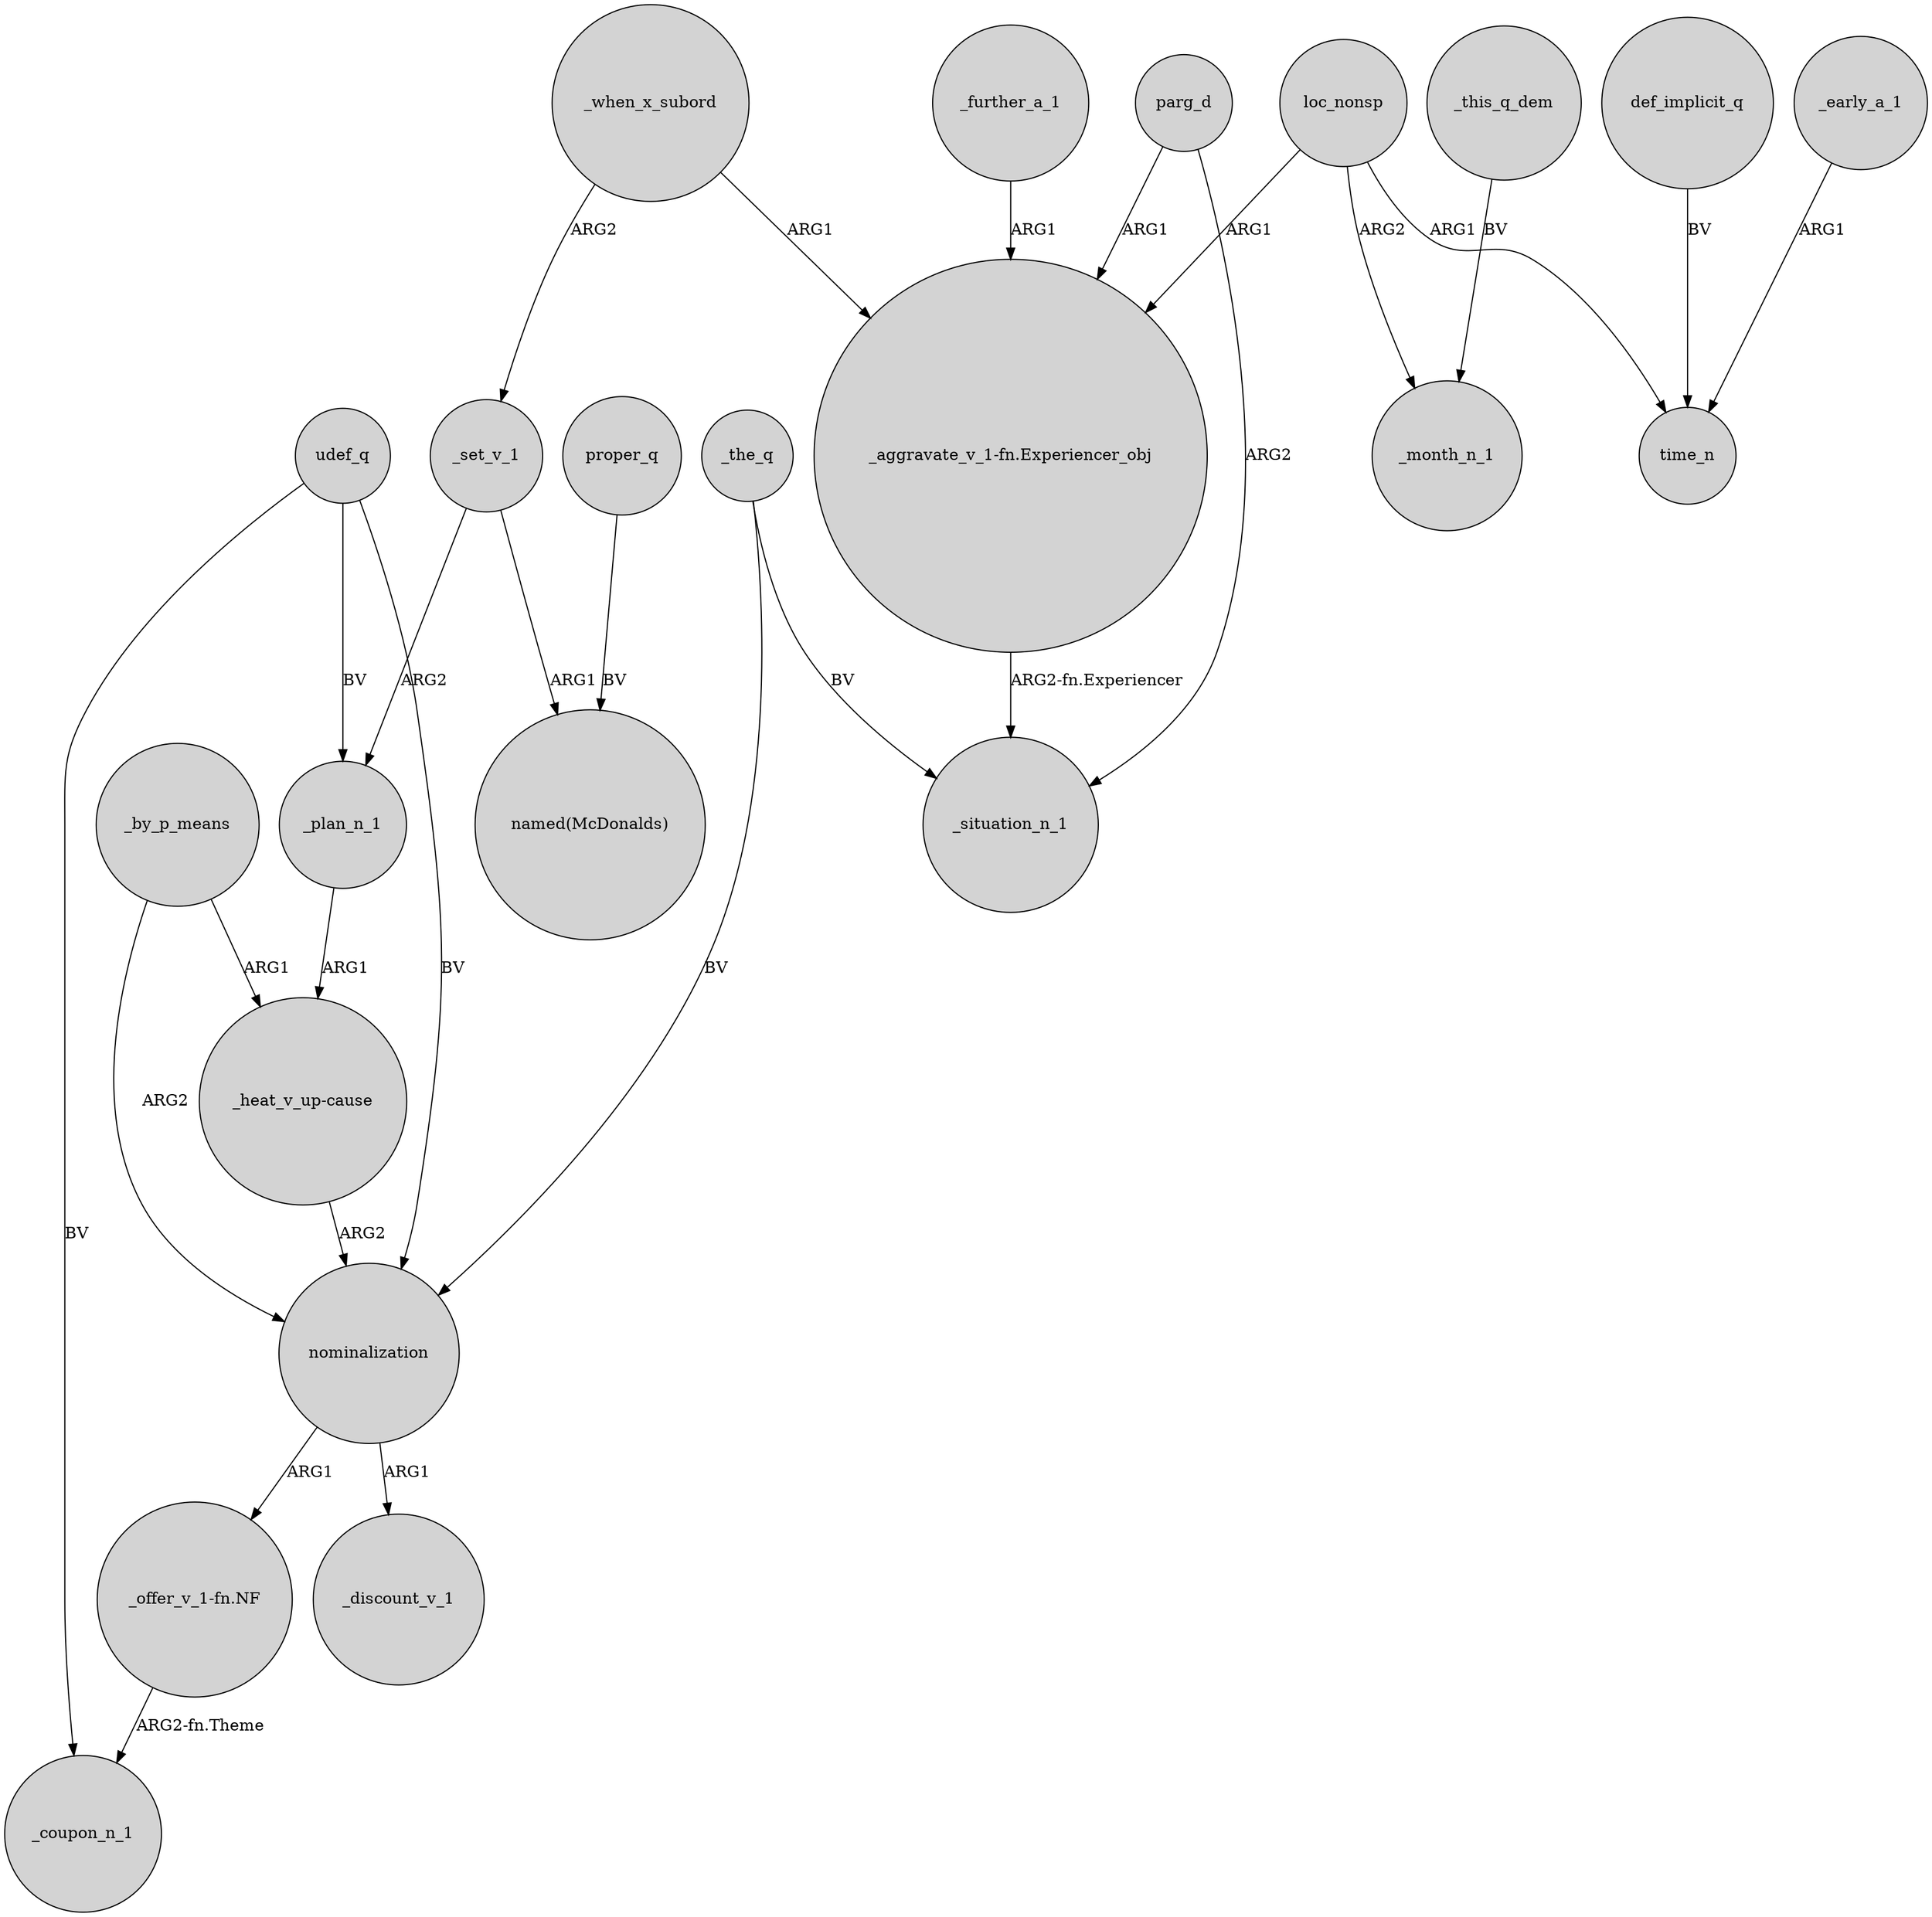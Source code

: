digraph {
	node [shape=circle style=filled]
	_by_p_means -> "_heat_v_up-cause" [label=ARG1]
	_by_p_means -> nominalization [label=ARG2]
	_the_q -> nominalization [label=BV]
	loc_nonsp -> "_aggravate_v_1-fn.Experiencer_obj" [label=ARG1]
	_this_q_dem -> _month_n_1 [label=BV]
	_the_q -> _situation_n_1 [label=BV]
	loc_nonsp -> time_n [label=ARG1]
	_set_v_1 -> "named(McDonalds)" [label=ARG1]
	_further_a_1 -> "_aggravate_v_1-fn.Experiencer_obj" [label=ARG1]
	_when_x_subord -> _set_v_1 [label=ARG2]
	"_offer_v_1-fn.NF" -> _coupon_n_1 [label="ARG2-fn.Theme"]
	"_aggravate_v_1-fn.Experiencer_obj" -> _situation_n_1 [label="ARG2-fn.Experiencer"]
	udef_q -> _plan_n_1 [label=BV]
	_set_v_1 -> _plan_n_1 [label=ARG2]
	parg_d -> _situation_n_1 [label=ARG2]
	_plan_n_1 -> "_heat_v_up-cause" [label=ARG1]
	"_heat_v_up-cause" -> nominalization [label=ARG2]
	parg_d -> "_aggravate_v_1-fn.Experiencer_obj" [label=ARG1]
	udef_q -> nominalization [label=BV]
	_early_a_1 -> time_n [label=ARG1]
	proper_q -> "named(McDonalds)" [label=BV]
	loc_nonsp -> _month_n_1 [label=ARG2]
	_when_x_subord -> "_aggravate_v_1-fn.Experiencer_obj" [label=ARG1]
	nominalization -> "_offer_v_1-fn.NF" [label=ARG1]
	udef_q -> _coupon_n_1 [label=BV]
	nominalization -> _discount_v_1 [label=ARG1]
	def_implicit_q -> time_n [label=BV]
}
